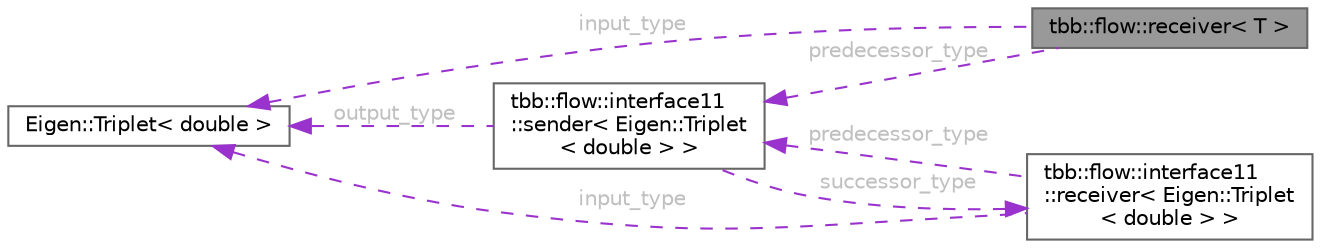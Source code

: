 digraph "tbb::flow::receiver&lt; T &gt;"
{
 // LATEX_PDF_SIZE
  bgcolor="transparent";
  edge [fontname=Helvetica,fontsize=10,labelfontname=Helvetica,labelfontsize=10];
  node [fontname=Helvetica,fontsize=10,shape=box,height=0.2,width=0.4];
  rankdir="LR";
  Node1 [id="Node000001",label="tbb::flow::receiver\< T \>",height=0.2,width=0.4,color="gray40", fillcolor="grey60", style="filled", fontcolor="black",tooltip="Pure virtual template class that defines a receiver of messages of type T"];
  Node2 -> Node1 [id="edge7_Node000001_Node000002",dir="back",color="darkorchid3",style="dashed",tooltip=" ",label=" input_type",fontcolor="grey" ];
  Node2 [id="Node000002",label="Eigen::Triplet\< double \>",height=0.2,width=0.4,color="gray40", fillcolor="white", style="filled",URL="$class_eigen_1_1_triplet.html",tooltip=" "];
  Node3 -> Node1 [id="edge8_Node000001_Node000003",dir="back",color="darkorchid3",style="dashed",tooltip=" ",label=" predecessor_type",fontcolor="grey" ];
  Node3 [id="Node000003",label="tbb::flow::interface11\l::sender\< Eigen::Triplet\l\< double \> \>",height=0.2,width=0.4,color="gray40", fillcolor="white", style="filled",URL="$classtbb_1_1flow_1_1interface11_1_1sender.html",tooltip=" "];
  Node2 -> Node3 [id="edge9_Node000003_Node000002",dir="back",color="darkorchid3",style="dashed",tooltip=" ",label=" output_type",fontcolor="grey" ];
  Node4 -> Node3 [id="edge10_Node000003_Node000004",dir="back",color="darkorchid3",style="dashed",tooltip=" ",label=" successor_type",fontcolor="grey" ];
  Node4 [id="Node000004",label="tbb::flow::interface11\l::receiver\< Eigen::Triplet\l\< double \> \>",height=0.2,width=0.4,color="gray40", fillcolor="white", style="filled",URL="$classtbb_1_1flow_1_1interface11_1_1receiver.html",tooltip=" "];
  Node2 -> Node4 [id="edge11_Node000004_Node000002",dir="back",color="darkorchid3",style="dashed",tooltip=" ",label=" input_type",fontcolor="grey" ];
  Node3 -> Node4 [id="edge12_Node000004_Node000003",dir="back",color="darkorchid3",style="dashed",tooltip=" ",label=" predecessor_type",fontcolor="grey" ];
}
